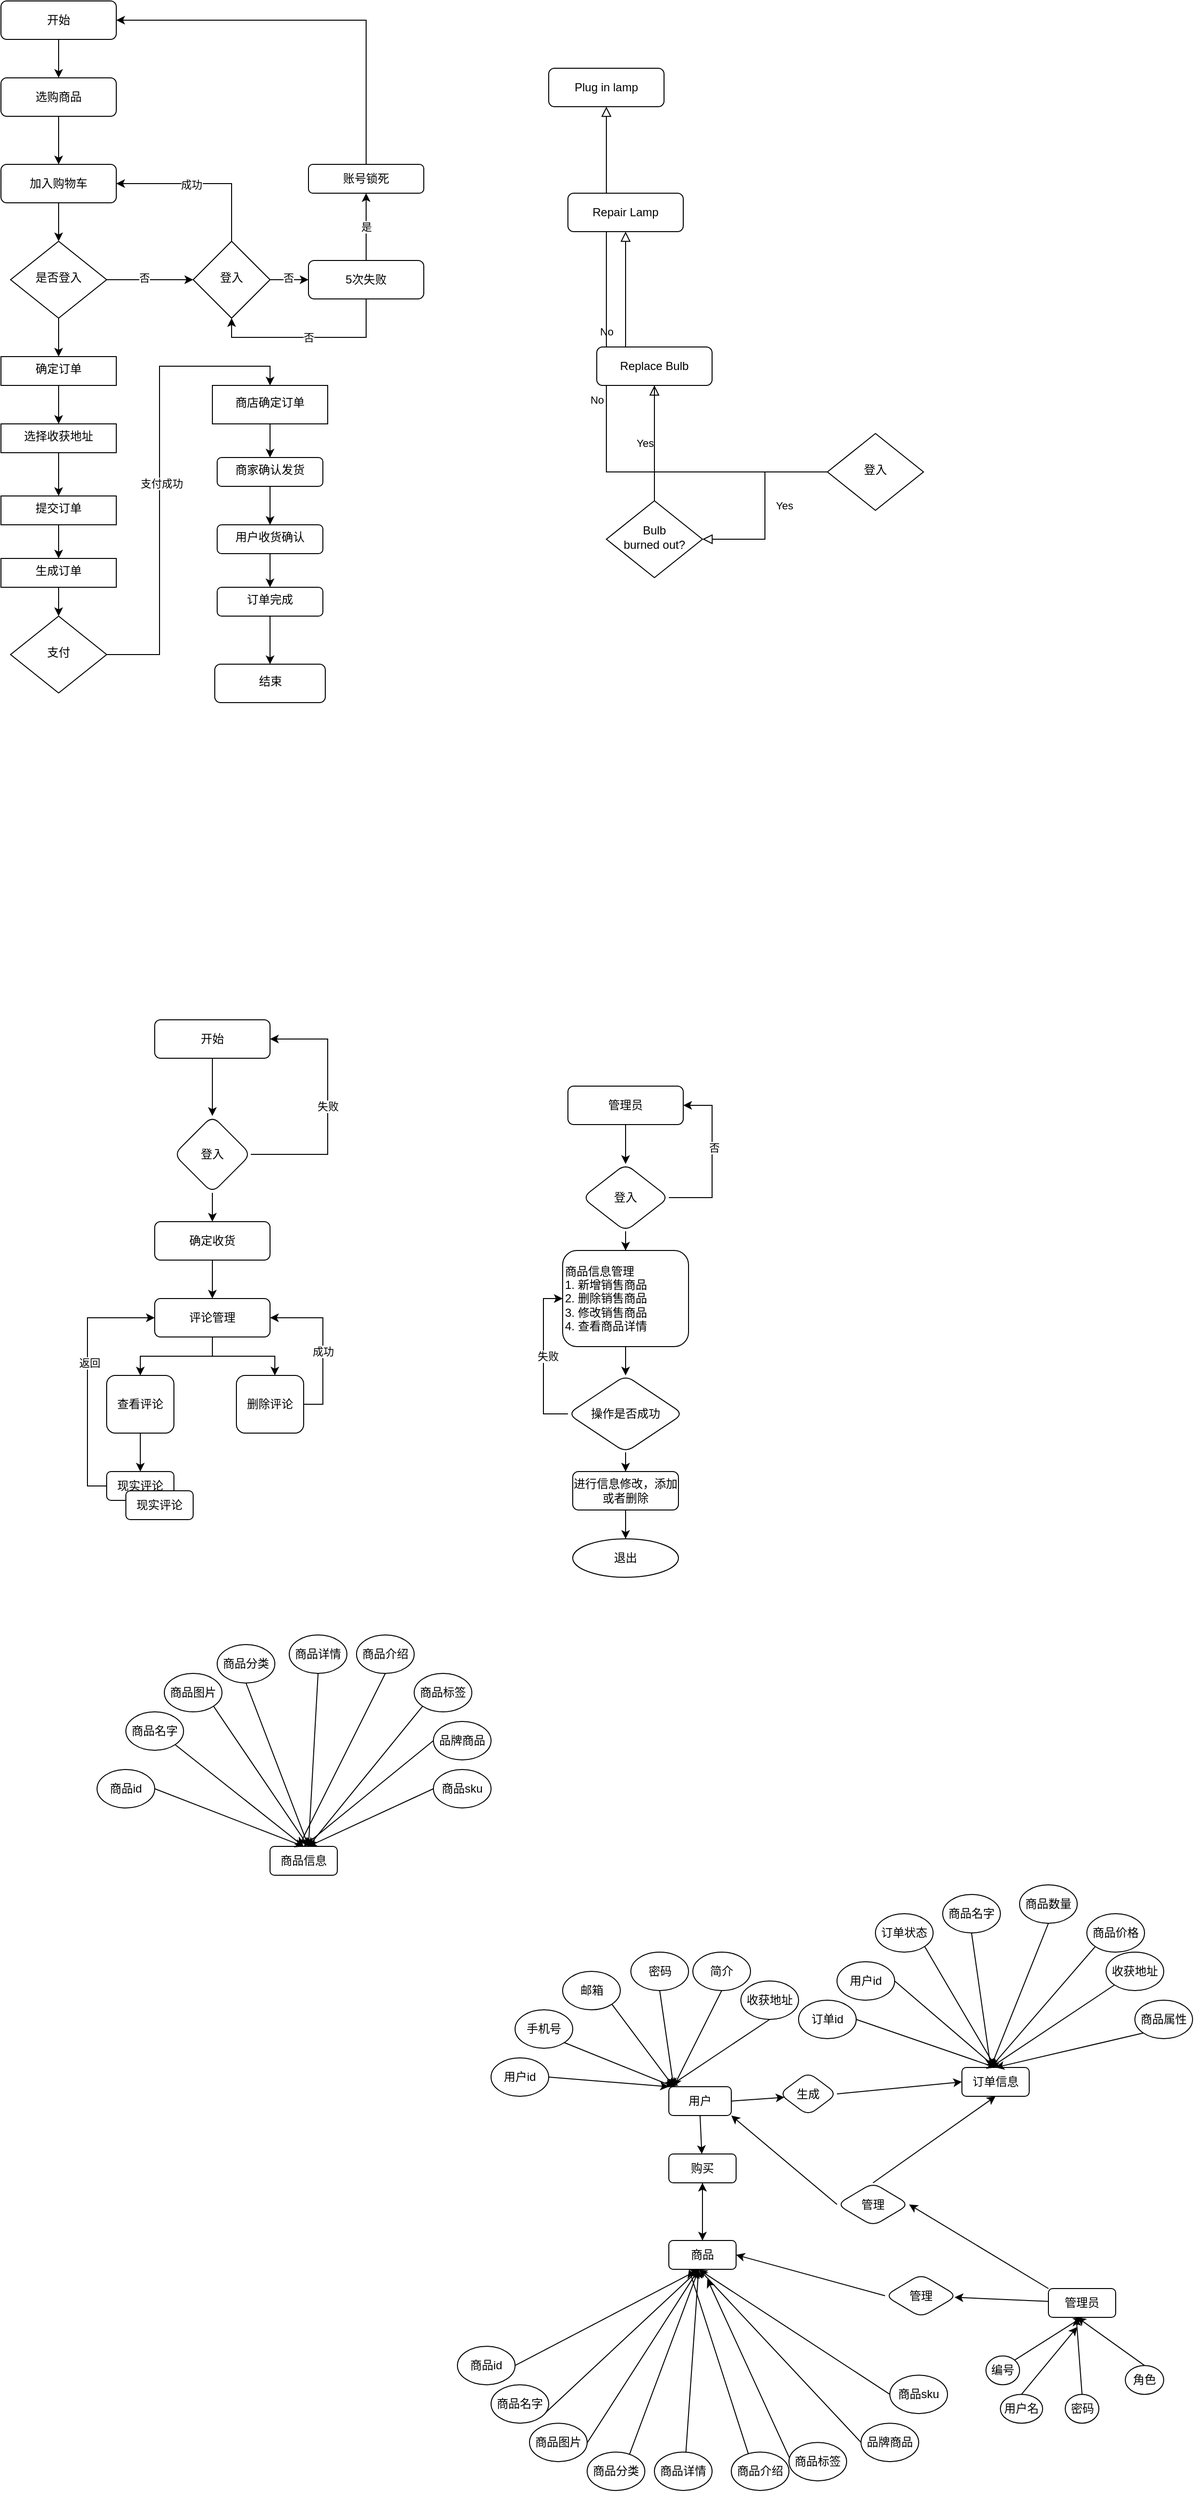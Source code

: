 <mxfile version="16.6.6" type="github">
  <diagram id="C5RBs43oDa-KdzZeNtuy" name="Page-1">
    <mxGraphModel dx="1186" dy="739" grid="1" gridSize="10" guides="1" tooltips="1" connect="1" arrows="1" fold="1" page="1" pageScale="1" pageWidth="827" pageHeight="1169" math="0" shadow="0">
      <root>
        <mxCell id="WIyWlLk6GJQsqaUBKTNV-0" />
        <mxCell id="WIyWlLk6GJQsqaUBKTNV-1" parent="WIyWlLk6GJQsqaUBKTNV-0" />
        <mxCell id="gcg96TqwbtlWgiSGzW3N-11" style="edgeStyle=orthogonalEdgeStyle;rounded=0;orthogonalLoop=1;jettySize=auto;html=1;exitX=0.5;exitY=1;exitDx=0;exitDy=0;entryX=0.5;entryY=0;entryDx=0;entryDy=0;" parent="WIyWlLk6GJQsqaUBKTNV-1" source="WIyWlLk6GJQsqaUBKTNV-3" target="gcg96TqwbtlWgiSGzW3N-0" edge="1">
          <mxGeometry relative="1" as="geometry" />
        </mxCell>
        <mxCell id="WIyWlLk6GJQsqaUBKTNV-3" value="开始" style="rounded=1;whiteSpace=wrap;html=1;fontSize=12;glass=0;strokeWidth=1;shadow=0;" parent="WIyWlLk6GJQsqaUBKTNV-1" vertex="1">
          <mxGeometry x="160" y="40" width="120" height="40" as="geometry" />
        </mxCell>
        <mxCell id="WIyWlLk6GJQsqaUBKTNV-4" value="Yes" style="rounded=0;html=1;jettySize=auto;orthogonalLoop=1;fontSize=11;endArrow=block;endFill=0;endSize=8;strokeWidth=1;shadow=0;labelBackgroundColor=none;edgeStyle=orthogonalEdgeStyle;" parent="WIyWlLk6GJQsqaUBKTNV-1" source="WIyWlLk6GJQsqaUBKTNV-6" target="WIyWlLk6GJQsqaUBKTNV-10" edge="1">
          <mxGeometry y="20" relative="1" as="geometry">
            <mxPoint as="offset" />
          </mxGeometry>
        </mxCell>
        <mxCell id="WIyWlLk6GJQsqaUBKTNV-5" value="No" style="edgeStyle=orthogonalEdgeStyle;rounded=0;html=1;jettySize=auto;orthogonalLoop=1;fontSize=11;endArrow=block;endFill=0;endSize=8;strokeWidth=1;shadow=0;labelBackgroundColor=none;" parent="WIyWlLk6GJQsqaUBKTNV-1" source="WIyWlLk6GJQsqaUBKTNV-6" target="WIyWlLk6GJQsqaUBKTNV-7" edge="1">
          <mxGeometry y="10" relative="1" as="geometry">
            <mxPoint as="offset" />
          </mxGeometry>
        </mxCell>
        <mxCell id="WIyWlLk6GJQsqaUBKTNV-6" value="登入" style="rhombus;whiteSpace=wrap;html=1;shadow=0;fontFamily=Helvetica;fontSize=12;align=center;strokeWidth=1;spacing=6;spacingTop=-4;" parent="WIyWlLk6GJQsqaUBKTNV-1" vertex="1">
          <mxGeometry x="1020" y="490" width="100" height="80" as="geometry" />
        </mxCell>
        <mxCell id="WIyWlLk6GJQsqaUBKTNV-7" value="Plug in lamp" style="rounded=1;whiteSpace=wrap;html=1;fontSize=12;glass=0;strokeWidth=1;shadow=0;" parent="WIyWlLk6GJQsqaUBKTNV-1" vertex="1">
          <mxGeometry x="730" y="110" width="120" height="40" as="geometry" />
        </mxCell>
        <mxCell id="WIyWlLk6GJQsqaUBKTNV-8" value="No" style="rounded=0;html=1;jettySize=auto;orthogonalLoop=1;fontSize=11;endArrow=block;endFill=0;endSize=8;strokeWidth=1;shadow=0;labelBackgroundColor=none;edgeStyle=orthogonalEdgeStyle;" parent="WIyWlLk6GJQsqaUBKTNV-1" source="WIyWlLk6GJQsqaUBKTNV-10" target="WIyWlLk6GJQsqaUBKTNV-11" edge="1">
          <mxGeometry x="0.333" y="20" relative="1" as="geometry">
            <mxPoint as="offset" />
          </mxGeometry>
        </mxCell>
        <mxCell id="WIyWlLk6GJQsqaUBKTNV-9" value="Yes" style="edgeStyle=orthogonalEdgeStyle;rounded=0;html=1;jettySize=auto;orthogonalLoop=1;fontSize=11;endArrow=block;endFill=0;endSize=8;strokeWidth=1;shadow=0;labelBackgroundColor=none;" parent="WIyWlLk6GJQsqaUBKTNV-1" source="WIyWlLk6GJQsqaUBKTNV-10" target="WIyWlLk6GJQsqaUBKTNV-12" edge="1">
          <mxGeometry y="10" relative="1" as="geometry">
            <mxPoint as="offset" />
          </mxGeometry>
        </mxCell>
        <mxCell id="WIyWlLk6GJQsqaUBKTNV-10" value="Bulb&lt;br&gt;burned out?" style="rhombus;whiteSpace=wrap;html=1;shadow=0;fontFamily=Helvetica;fontSize=12;align=center;strokeWidth=1;spacing=6;spacingTop=-4;" parent="WIyWlLk6GJQsqaUBKTNV-1" vertex="1">
          <mxGeometry x="790" y="560" width="100" height="80" as="geometry" />
        </mxCell>
        <mxCell id="WIyWlLk6GJQsqaUBKTNV-11" value="Repair Lamp" style="rounded=1;whiteSpace=wrap;html=1;fontSize=12;glass=0;strokeWidth=1;shadow=0;" parent="WIyWlLk6GJQsqaUBKTNV-1" vertex="1">
          <mxGeometry x="750" y="240" width="120" height="40" as="geometry" />
        </mxCell>
        <mxCell id="WIyWlLk6GJQsqaUBKTNV-12" value="Replace Bulb" style="rounded=1;whiteSpace=wrap;html=1;fontSize=12;glass=0;strokeWidth=1;shadow=0;" parent="WIyWlLk6GJQsqaUBKTNV-1" vertex="1">
          <mxGeometry x="780" y="400" width="120" height="40" as="geometry" />
        </mxCell>
        <mxCell id="gcg96TqwbtlWgiSGzW3N-12" style="edgeStyle=orthogonalEdgeStyle;rounded=0;orthogonalLoop=1;jettySize=auto;html=1;exitX=0.5;exitY=1;exitDx=0;exitDy=0;entryX=0.5;entryY=0;entryDx=0;entryDy=0;" parent="WIyWlLk6GJQsqaUBKTNV-1" source="gcg96TqwbtlWgiSGzW3N-0" target="gcg96TqwbtlWgiSGzW3N-1" edge="1">
          <mxGeometry relative="1" as="geometry" />
        </mxCell>
        <mxCell id="gcg96TqwbtlWgiSGzW3N-0" value="选购商品" style="rounded=1;whiteSpace=wrap;html=1;fontSize=12;glass=0;strokeWidth=1;shadow=0;" parent="WIyWlLk6GJQsqaUBKTNV-1" vertex="1">
          <mxGeometry x="160" y="120" width="120" height="40" as="geometry" />
        </mxCell>
        <mxCell id="gcg96TqwbtlWgiSGzW3N-13" style="edgeStyle=orthogonalEdgeStyle;rounded=0;orthogonalLoop=1;jettySize=auto;html=1;exitX=0.5;exitY=1;exitDx=0;exitDy=0;entryX=0.5;entryY=0;entryDx=0;entryDy=0;" parent="WIyWlLk6GJQsqaUBKTNV-1" source="gcg96TqwbtlWgiSGzW3N-1" target="gcg96TqwbtlWgiSGzW3N-2" edge="1">
          <mxGeometry relative="1" as="geometry" />
        </mxCell>
        <mxCell id="gcg96TqwbtlWgiSGzW3N-1" value="加入购物车" style="rounded=1;whiteSpace=wrap;html=1;fontSize=12;glass=0;strokeWidth=1;shadow=0;" parent="WIyWlLk6GJQsqaUBKTNV-1" vertex="1">
          <mxGeometry x="160" y="210" width="120" height="40" as="geometry" />
        </mxCell>
        <mxCell id="gcg96TqwbtlWgiSGzW3N-4" value="" style="edgeStyle=orthogonalEdgeStyle;rounded=0;orthogonalLoop=1;jettySize=auto;html=1;" parent="WIyWlLk6GJQsqaUBKTNV-1" source="gcg96TqwbtlWgiSGzW3N-2" target="gcg96TqwbtlWgiSGzW3N-3" edge="1">
          <mxGeometry relative="1" as="geometry" />
        </mxCell>
        <mxCell id="gcg96TqwbtlWgiSGzW3N-5" value="否" style="edgeLabel;html=1;align=center;verticalAlign=middle;resizable=0;points=[];" parent="gcg96TqwbtlWgiSGzW3N-4" vertex="1" connectable="0">
          <mxGeometry x="-0.133" y="2" relative="1" as="geometry">
            <mxPoint as="offset" />
          </mxGeometry>
        </mxCell>
        <mxCell id="gcg96TqwbtlWgiSGzW3N-10" value="" style="edgeStyle=orthogonalEdgeStyle;rounded=0;orthogonalLoop=1;jettySize=auto;html=1;" parent="WIyWlLk6GJQsqaUBKTNV-1" source="gcg96TqwbtlWgiSGzW3N-2" target="gcg96TqwbtlWgiSGzW3N-9" edge="1">
          <mxGeometry relative="1" as="geometry" />
        </mxCell>
        <mxCell id="gcg96TqwbtlWgiSGzW3N-2" value="是否登入" style="rhombus;whiteSpace=wrap;html=1;shadow=0;fontFamily=Helvetica;fontSize=12;align=center;strokeWidth=1;spacing=6;spacingTop=-4;" parent="WIyWlLk6GJQsqaUBKTNV-1" vertex="1">
          <mxGeometry x="170" y="290" width="100" height="80" as="geometry" />
        </mxCell>
        <mxCell id="gcg96TqwbtlWgiSGzW3N-7" style="edgeStyle=orthogonalEdgeStyle;rounded=0;orthogonalLoop=1;jettySize=auto;html=1;exitX=0.5;exitY=0;exitDx=0;exitDy=0;entryX=1;entryY=0.5;entryDx=0;entryDy=0;" parent="WIyWlLk6GJQsqaUBKTNV-1" source="gcg96TqwbtlWgiSGzW3N-3" target="gcg96TqwbtlWgiSGzW3N-1" edge="1">
          <mxGeometry relative="1" as="geometry" />
        </mxCell>
        <mxCell id="gcg96TqwbtlWgiSGzW3N-8" value="成功" style="edgeLabel;html=1;align=center;verticalAlign=middle;resizable=0;points=[];" parent="gcg96TqwbtlWgiSGzW3N-7" vertex="1" connectable="0">
          <mxGeometry x="0.133" y="1" relative="1" as="geometry">
            <mxPoint as="offset" />
          </mxGeometry>
        </mxCell>
        <mxCell id="gcg96TqwbtlWgiSGzW3N-16" style="edgeStyle=orthogonalEdgeStyle;rounded=0;orthogonalLoop=1;jettySize=auto;html=1;exitX=1;exitY=0.5;exitDx=0;exitDy=0;entryX=0;entryY=0.5;entryDx=0;entryDy=0;" parent="WIyWlLk6GJQsqaUBKTNV-1" source="gcg96TqwbtlWgiSGzW3N-3" target="gcg96TqwbtlWgiSGzW3N-15" edge="1">
          <mxGeometry relative="1" as="geometry" />
        </mxCell>
        <mxCell id="gcg96TqwbtlWgiSGzW3N-18" value="否" style="edgeLabel;html=1;align=center;verticalAlign=middle;resizable=0;points=[];" parent="gcg96TqwbtlWgiSGzW3N-16" vertex="1" connectable="0">
          <mxGeometry x="-0.05" y="2" relative="1" as="geometry">
            <mxPoint as="offset" />
          </mxGeometry>
        </mxCell>
        <mxCell id="gcg96TqwbtlWgiSGzW3N-3" value="登入" style="rhombus;whiteSpace=wrap;html=1;shadow=0;strokeWidth=1;spacing=6;spacingTop=-4;" parent="WIyWlLk6GJQsqaUBKTNV-1" vertex="1">
          <mxGeometry x="360" y="290" width="80" height="80" as="geometry" />
        </mxCell>
        <mxCell id="gcg96TqwbtlWgiSGzW3N-24" value="" style="edgeStyle=orthogonalEdgeStyle;rounded=0;orthogonalLoop=1;jettySize=auto;html=1;" parent="WIyWlLk6GJQsqaUBKTNV-1" source="gcg96TqwbtlWgiSGzW3N-9" target="gcg96TqwbtlWgiSGzW3N-23" edge="1">
          <mxGeometry relative="1" as="geometry" />
        </mxCell>
        <mxCell id="gcg96TqwbtlWgiSGzW3N-9" value="确定订单" style="whiteSpace=wrap;html=1;shadow=0;strokeWidth=1;spacing=6;spacingTop=-4;" parent="WIyWlLk6GJQsqaUBKTNV-1" vertex="1">
          <mxGeometry x="160" y="410" width="120" height="30" as="geometry" />
        </mxCell>
        <mxCell id="gcg96TqwbtlWgiSGzW3N-20" value="是" style="edgeStyle=orthogonalEdgeStyle;rounded=0;orthogonalLoop=1;jettySize=auto;html=1;" parent="WIyWlLk6GJQsqaUBKTNV-1" source="gcg96TqwbtlWgiSGzW3N-15" target="gcg96TqwbtlWgiSGzW3N-19" edge="1">
          <mxGeometry relative="1" as="geometry" />
        </mxCell>
        <mxCell id="gcg96TqwbtlWgiSGzW3N-22" value="否" style="edgeStyle=orthogonalEdgeStyle;rounded=0;orthogonalLoop=1;jettySize=auto;html=1;exitX=0.5;exitY=1;exitDx=0;exitDy=0;entryX=0.5;entryY=1;entryDx=0;entryDy=0;" parent="WIyWlLk6GJQsqaUBKTNV-1" source="gcg96TqwbtlWgiSGzW3N-15" target="gcg96TqwbtlWgiSGzW3N-3" edge="1">
          <mxGeometry relative="1" as="geometry" />
        </mxCell>
        <mxCell id="gcg96TqwbtlWgiSGzW3N-15" value="5次失败" style="rounded=1;whiteSpace=wrap;html=1;fontSize=12;glass=0;strokeWidth=1;shadow=0;" parent="WIyWlLk6GJQsqaUBKTNV-1" vertex="1">
          <mxGeometry x="480" y="310" width="120" height="40" as="geometry" />
        </mxCell>
        <mxCell id="gcg96TqwbtlWgiSGzW3N-21" style="edgeStyle=orthogonalEdgeStyle;rounded=0;orthogonalLoop=1;jettySize=auto;html=1;exitX=0.5;exitY=0;exitDx=0;exitDy=0;entryX=1;entryY=0.5;entryDx=0;entryDy=0;" parent="WIyWlLk6GJQsqaUBKTNV-1" source="gcg96TqwbtlWgiSGzW3N-19" target="WIyWlLk6GJQsqaUBKTNV-3" edge="1">
          <mxGeometry relative="1" as="geometry" />
        </mxCell>
        <mxCell id="gcg96TqwbtlWgiSGzW3N-19" value="账号锁死" style="whiteSpace=wrap;html=1;rounded=1;glass=0;strokeWidth=1;shadow=0;" parent="WIyWlLk6GJQsqaUBKTNV-1" vertex="1">
          <mxGeometry x="480" y="210" width="120" height="30" as="geometry" />
        </mxCell>
        <mxCell id="gcg96TqwbtlWgiSGzW3N-26" value="" style="edgeStyle=orthogonalEdgeStyle;rounded=0;orthogonalLoop=1;jettySize=auto;html=1;" parent="WIyWlLk6GJQsqaUBKTNV-1" source="gcg96TqwbtlWgiSGzW3N-23" target="gcg96TqwbtlWgiSGzW3N-25" edge="1">
          <mxGeometry relative="1" as="geometry" />
        </mxCell>
        <mxCell id="gcg96TqwbtlWgiSGzW3N-23" value="选择收获地址" style="whiteSpace=wrap;html=1;shadow=0;strokeWidth=1;spacing=6;spacingTop=-4;" parent="WIyWlLk6GJQsqaUBKTNV-1" vertex="1">
          <mxGeometry x="160" y="480" width="120" height="30" as="geometry" />
        </mxCell>
        <mxCell id="gcg96TqwbtlWgiSGzW3N-28" value="" style="edgeStyle=orthogonalEdgeStyle;rounded=0;orthogonalLoop=1;jettySize=auto;html=1;" parent="WIyWlLk6GJQsqaUBKTNV-1" source="gcg96TqwbtlWgiSGzW3N-25" target="gcg96TqwbtlWgiSGzW3N-27" edge="1">
          <mxGeometry relative="1" as="geometry" />
        </mxCell>
        <mxCell id="gcg96TqwbtlWgiSGzW3N-25" value="提交订单" style="whiteSpace=wrap;html=1;shadow=0;strokeWidth=1;spacing=6;spacingTop=-4;" parent="WIyWlLk6GJQsqaUBKTNV-1" vertex="1">
          <mxGeometry x="160" y="555" width="120" height="30" as="geometry" />
        </mxCell>
        <mxCell id="gcg96TqwbtlWgiSGzW3N-30" value="" style="edgeStyle=orthogonalEdgeStyle;rounded=0;orthogonalLoop=1;jettySize=auto;html=1;" parent="WIyWlLk6GJQsqaUBKTNV-1" source="gcg96TqwbtlWgiSGzW3N-27" edge="1">
          <mxGeometry relative="1" as="geometry">
            <mxPoint x="220" y="680" as="targetPoint" />
          </mxGeometry>
        </mxCell>
        <mxCell id="gcg96TqwbtlWgiSGzW3N-27" value="生成订单" style="whiteSpace=wrap;html=1;shadow=0;strokeWidth=1;spacing=6;spacingTop=-4;" parent="WIyWlLk6GJQsqaUBKTNV-1" vertex="1">
          <mxGeometry x="160" y="620" width="120" height="30" as="geometry" />
        </mxCell>
        <mxCell id="gcg96TqwbtlWgiSGzW3N-35" style="edgeStyle=orthogonalEdgeStyle;rounded=0;orthogonalLoop=1;jettySize=auto;html=1;exitX=1;exitY=0.5;exitDx=0;exitDy=0;entryX=0.5;entryY=0;entryDx=0;entryDy=0;" parent="WIyWlLk6GJQsqaUBKTNV-1" source="gcg96TqwbtlWgiSGzW3N-32" target="gcg96TqwbtlWgiSGzW3N-33" edge="1">
          <mxGeometry relative="1" as="geometry" />
        </mxCell>
        <mxCell id="gcg96TqwbtlWgiSGzW3N-44" value="支付成功" style="edgeLabel;html=1;align=center;verticalAlign=middle;resizable=0;points=[];" parent="gcg96TqwbtlWgiSGzW3N-35" vertex="1" connectable="0">
          <mxGeometry x="-0.049" y="-2" relative="1" as="geometry">
            <mxPoint as="offset" />
          </mxGeometry>
        </mxCell>
        <mxCell id="gcg96TqwbtlWgiSGzW3N-32" value="支付" style="rhombus;whiteSpace=wrap;html=1;shadow=0;fontFamily=Helvetica;fontSize=12;align=center;strokeWidth=1;spacing=6;spacingTop=-4;" parent="WIyWlLk6GJQsqaUBKTNV-1" vertex="1">
          <mxGeometry x="170" y="680" width="100" height="80" as="geometry" />
        </mxCell>
        <mxCell id="gcg96TqwbtlWgiSGzW3N-37" value="" style="edgeStyle=orthogonalEdgeStyle;rounded=0;orthogonalLoop=1;jettySize=auto;html=1;" parent="WIyWlLk6GJQsqaUBKTNV-1" source="gcg96TqwbtlWgiSGzW3N-33" target="gcg96TqwbtlWgiSGzW3N-36" edge="1">
          <mxGeometry relative="1" as="geometry" />
        </mxCell>
        <mxCell id="gcg96TqwbtlWgiSGzW3N-33" value="商店确定订单" style="whiteSpace=wrap;html=1;shadow=0;strokeWidth=1;spacing=6;spacingTop=-4;" parent="WIyWlLk6GJQsqaUBKTNV-1" vertex="1">
          <mxGeometry x="380" y="440" width="120" height="40" as="geometry" />
        </mxCell>
        <mxCell id="gcg96TqwbtlWgiSGzW3N-39" value="" style="edgeStyle=orthogonalEdgeStyle;rounded=0;orthogonalLoop=1;jettySize=auto;html=1;" parent="WIyWlLk6GJQsqaUBKTNV-1" source="gcg96TqwbtlWgiSGzW3N-36" target="gcg96TqwbtlWgiSGzW3N-38" edge="1">
          <mxGeometry relative="1" as="geometry" />
        </mxCell>
        <mxCell id="gcg96TqwbtlWgiSGzW3N-36" value="商家确认发货" style="rounded=1;whiteSpace=wrap;html=1;shadow=0;strokeWidth=1;spacing=6;spacingTop=-4;" parent="WIyWlLk6GJQsqaUBKTNV-1" vertex="1">
          <mxGeometry x="385" y="515" width="110" height="30" as="geometry" />
        </mxCell>
        <mxCell id="gcg96TqwbtlWgiSGzW3N-41" value="" style="edgeStyle=orthogonalEdgeStyle;rounded=0;orthogonalLoop=1;jettySize=auto;html=1;" parent="WIyWlLk6GJQsqaUBKTNV-1" source="gcg96TqwbtlWgiSGzW3N-38" target="gcg96TqwbtlWgiSGzW3N-40" edge="1">
          <mxGeometry relative="1" as="geometry" />
        </mxCell>
        <mxCell id="gcg96TqwbtlWgiSGzW3N-38" value="用户收货确认" style="whiteSpace=wrap;html=1;rounded=1;shadow=0;strokeWidth=1;spacing=6;spacingTop=-4;" parent="WIyWlLk6GJQsqaUBKTNV-1" vertex="1">
          <mxGeometry x="385" y="585" width="110" height="30" as="geometry" />
        </mxCell>
        <mxCell id="gcg96TqwbtlWgiSGzW3N-43" value="" style="edgeStyle=orthogonalEdgeStyle;rounded=0;orthogonalLoop=1;jettySize=auto;html=1;" parent="WIyWlLk6GJQsqaUBKTNV-1" source="gcg96TqwbtlWgiSGzW3N-40" target="gcg96TqwbtlWgiSGzW3N-42" edge="1">
          <mxGeometry relative="1" as="geometry" />
        </mxCell>
        <mxCell id="gcg96TqwbtlWgiSGzW3N-40" value="订单完成" style="rounded=1;whiteSpace=wrap;html=1;shadow=0;strokeWidth=1;spacing=6;spacingTop=-4;" parent="WIyWlLk6GJQsqaUBKTNV-1" vertex="1">
          <mxGeometry x="385" y="650" width="110" height="30" as="geometry" />
        </mxCell>
        <mxCell id="gcg96TqwbtlWgiSGzW3N-42" value="结束" style="rounded=1;whiteSpace=wrap;html=1;shadow=0;strokeWidth=1;spacing=6;spacingTop=-4;" parent="WIyWlLk6GJQsqaUBKTNV-1" vertex="1">
          <mxGeometry x="382.5" y="730" width="115" height="40" as="geometry" />
        </mxCell>
        <mxCell id="gcg96TqwbtlWgiSGzW3N-47" value="" style="edgeStyle=orthogonalEdgeStyle;rounded=0;orthogonalLoop=1;jettySize=auto;html=1;" parent="WIyWlLk6GJQsqaUBKTNV-1" source="gcg96TqwbtlWgiSGzW3N-45" target="gcg96TqwbtlWgiSGzW3N-46" edge="1">
          <mxGeometry relative="1" as="geometry" />
        </mxCell>
        <mxCell id="gcg96TqwbtlWgiSGzW3N-45" value="开始" style="rounded=1;whiteSpace=wrap;html=1;fontSize=12;glass=0;strokeWidth=1;shadow=0;" parent="WIyWlLk6GJQsqaUBKTNV-1" vertex="1">
          <mxGeometry x="320" y="1100" width="120" height="40" as="geometry" />
        </mxCell>
        <mxCell id="gcg96TqwbtlWgiSGzW3N-48" value="失败" style="edgeStyle=orthogonalEdgeStyle;rounded=0;orthogonalLoop=1;jettySize=auto;html=1;exitX=1;exitY=0.5;exitDx=0;exitDy=0;entryX=1;entryY=0.5;entryDx=0;entryDy=0;" parent="WIyWlLk6GJQsqaUBKTNV-1" source="gcg96TqwbtlWgiSGzW3N-46" target="gcg96TqwbtlWgiSGzW3N-45" edge="1">
          <mxGeometry relative="1" as="geometry">
            <mxPoint x="450" y="1120" as="targetPoint" />
            <Array as="points">
              <mxPoint x="500" y="1240" />
              <mxPoint x="500" y="1120" />
            </Array>
          </mxGeometry>
        </mxCell>
        <mxCell id="gcg96TqwbtlWgiSGzW3N-53" style="edgeStyle=orthogonalEdgeStyle;rounded=0;orthogonalLoop=1;jettySize=auto;html=1;exitX=0.5;exitY=1;exitDx=0;exitDy=0;entryX=0.5;entryY=0;entryDx=0;entryDy=0;" parent="WIyWlLk6GJQsqaUBKTNV-1" source="gcg96TqwbtlWgiSGzW3N-46" target="gcg96TqwbtlWgiSGzW3N-51" edge="1">
          <mxGeometry relative="1" as="geometry" />
        </mxCell>
        <mxCell id="gcg96TqwbtlWgiSGzW3N-46" value="登入" style="rhombus;whiteSpace=wrap;html=1;rounded=1;glass=0;strokeWidth=1;shadow=0;" parent="WIyWlLk6GJQsqaUBKTNV-1" vertex="1">
          <mxGeometry x="340" y="1200" width="80" height="80" as="geometry" />
        </mxCell>
        <mxCell id="gcg96TqwbtlWgiSGzW3N-65" value="" style="edgeStyle=orthogonalEdgeStyle;rounded=0;orthogonalLoop=1;jettySize=auto;html=1;" parent="WIyWlLk6GJQsqaUBKTNV-1" source="gcg96TqwbtlWgiSGzW3N-51" target="gcg96TqwbtlWgiSGzW3N-54" edge="1">
          <mxGeometry relative="1" as="geometry" />
        </mxCell>
        <mxCell id="gcg96TqwbtlWgiSGzW3N-51" value="确定收货" style="rounded=1;whiteSpace=wrap;html=1;fontSize=12;glass=0;strokeWidth=1;shadow=0;" parent="WIyWlLk6GJQsqaUBKTNV-1" vertex="1">
          <mxGeometry x="320" y="1310" width="120" height="40" as="geometry" />
        </mxCell>
        <mxCell id="gcg96TqwbtlWgiSGzW3N-56" value="" style="edgeStyle=orthogonalEdgeStyle;rounded=0;orthogonalLoop=1;jettySize=auto;html=1;" parent="WIyWlLk6GJQsqaUBKTNV-1" source="gcg96TqwbtlWgiSGzW3N-54" target="gcg96TqwbtlWgiSGzW3N-55" edge="1">
          <mxGeometry relative="1" as="geometry" />
        </mxCell>
        <mxCell id="gcg96TqwbtlWgiSGzW3N-58" value="" style="edgeStyle=orthogonalEdgeStyle;rounded=0;orthogonalLoop=1;jettySize=auto;html=1;" parent="WIyWlLk6GJQsqaUBKTNV-1" source="gcg96TqwbtlWgiSGzW3N-54" edge="1">
          <mxGeometry relative="1" as="geometry">
            <mxPoint x="445" y="1470" as="targetPoint" />
            <Array as="points">
              <mxPoint x="380" y="1450" />
              <mxPoint x="445" y="1450" />
            </Array>
          </mxGeometry>
        </mxCell>
        <mxCell id="gcg96TqwbtlWgiSGzW3N-54" value="评论管理" style="rounded=1;whiteSpace=wrap;html=1;fontSize=12;glass=0;strokeWidth=1;shadow=0;" parent="WIyWlLk6GJQsqaUBKTNV-1" vertex="1">
          <mxGeometry x="320" y="1390" width="120" height="40" as="geometry" />
        </mxCell>
        <mxCell id="gcg96TqwbtlWgiSGzW3N-62" value="" style="edgeStyle=orthogonalEdgeStyle;rounded=0;orthogonalLoop=1;jettySize=auto;html=1;" parent="WIyWlLk6GJQsqaUBKTNV-1" source="gcg96TqwbtlWgiSGzW3N-55" target="gcg96TqwbtlWgiSGzW3N-61" edge="1">
          <mxGeometry relative="1" as="geometry" />
        </mxCell>
        <mxCell id="gcg96TqwbtlWgiSGzW3N-55" value="查看评论" style="rounded=1;whiteSpace=wrap;html=1;glass=0;strokeWidth=1;shadow=0;" parent="WIyWlLk6GJQsqaUBKTNV-1" vertex="1">
          <mxGeometry x="270" y="1470" width="70" height="60" as="geometry" />
        </mxCell>
        <mxCell id="gcg96TqwbtlWgiSGzW3N-60" style="edgeStyle=orthogonalEdgeStyle;rounded=0;orthogonalLoop=1;jettySize=auto;html=1;exitX=1;exitY=0.5;exitDx=0;exitDy=0;entryX=1;entryY=0.5;entryDx=0;entryDy=0;" parent="WIyWlLk6GJQsqaUBKTNV-1" source="gcg96TqwbtlWgiSGzW3N-59" target="gcg96TqwbtlWgiSGzW3N-54" edge="1">
          <mxGeometry relative="1" as="geometry" />
        </mxCell>
        <mxCell id="gcg96TqwbtlWgiSGzW3N-66" value="成功" style="edgeLabel;html=1;align=center;verticalAlign=middle;resizable=0;points=[];" parent="gcg96TqwbtlWgiSGzW3N-60" vertex="1" connectable="0">
          <mxGeometry x="-0.091" relative="1" as="geometry">
            <mxPoint as="offset" />
          </mxGeometry>
        </mxCell>
        <mxCell id="gcg96TqwbtlWgiSGzW3N-59" value="删除评论" style="rounded=1;whiteSpace=wrap;html=1;glass=0;strokeWidth=1;shadow=0;" parent="WIyWlLk6GJQsqaUBKTNV-1" vertex="1">
          <mxGeometry x="405" y="1470" width="70" height="60" as="geometry" />
        </mxCell>
        <mxCell id="gcg96TqwbtlWgiSGzW3N-63" style="edgeStyle=orthogonalEdgeStyle;rounded=0;orthogonalLoop=1;jettySize=auto;html=1;exitX=0;exitY=0.5;exitDx=0;exitDy=0;entryX=0;entryY=0.5;entryDx=0;entryDy=0;" parent="WIyWlLk6GJQsqaUBKTNV-1" source="gcg96TqwbtlWgiSGzW3N-61" target="gcg96TqwbtlWgiSGzW3N-54" edge="1">
          <mxGeometry relative="1" as="geometry" />
        </mxCell>
        <mxCell id="gcg96TqwbtlWgiSGzW3N-64" value="返回" style="edgeLabel;html=1;align=center;verticalAlign=middle;resizable=0;points=[];" parent="gcg96TqwbtlWgiSGzW3N-63" vertex="1" connectable="0">
          <mxGeometry x="0.117" y="-2" relative="1" as="geometry">
            <mxPoint as="offset" />
          </mxGeometry>
        </mxCell>
        <mxCell id="gcg96TqwbtlWgiSGzW3N-61" value="现实评论" style="rounded=1;whiteSpace=wrap;html=1;glass=0;strokeWidth=1;shadow=0;" parent="WIyWlLk6GJQsqaUBKTNV-1" vertex="1">
          <mxGeometry x="270" y="1570" width="70" height="30" as="geometry" />
        </mxCell>
        <mxCell id="gcg96TqwbtlWgiSGzW3N-69" style="edgeStyle=orthogonalEdgeStyle;rounded=0;orthogonalLoop=1;jettySize=auto;html=1;exitX=0.5;exitY=1;exitDx=0;exitDy=0;" parent="WIyWlLk6GJQsqaUBKTNV-1" source="gcg96TqwbtlWgiSGzW3N-67" target="gcg96TqwbtlWgiSGzW3N-68" edge="1">
          <mxGeometry relative="1" as="geometry" />
        </mxCell>
        <mxCell id="gcg96TqwbtlWgiSGzW3N-67" value="管理员" style="rounded=1;whiteSpace=wrap;html=1;fontSize=12;glass=0;strokeWidth=1;shadow=0;" parent="WIyWlLk6GJQsqaUBKTNV-1" vertex="1">
          <mxGeometry x="750" y="1169" width="120" height="40" as="geometry" />
        </mxCell>
        <mxCell id="gcg96TqwbtlWgiSGzW3N-70" style="edgeStyle=orthogonalEdgeStyle;rounded=0;orthogonalLoop=1;jettySize=auto;html=1;exitX=1;exitY=0.5;exitDx=0;exitDy=0;entryX=1;entryY=0.5;entryDx=0;entryDy=0;" parent="WIyWlLk6GJQsqaUBKTNV-1" source="gcg96TqwbtlWgiSGzW3N-68" target="gcg96TqwbtlWgiSGzW3N-67" edge="1">
          <mxGeometry relative="1" as="geometry">
            <Array as="points">
              <mxPoint x="900" y="1285" />
              <mxPoint x="900" y="1189" />
            </Array>
          </mxGeometry>
        </mxCell>
        <mxCell id="gcg96TqwbtlWgiSGzW3N-71" value="否" style="edgeLabel;html=1;align=center;verticalAlign=middle;resizable=0;points=[];" parent="gcg96TqwbtlWgiSGzW3N-70" vertex="1" connectable="0">
          <mxGeometry x="0.138" y="-2" relative="1" as="geometry">
            <mxPoint as="offset" />
          </mxGeometry>
        </mxCell>
        <mxCell id="gcg96TqwbtlWgiSGzW3N-73" value="" style="edgeStyle=orthogonalEdgeStyle;rounded=0;orthogonalLoop=1;jettySize=auto;html=1;" parent="WIyWlLk6GJQsqaUBKTNV-1" source="gcg96TqwbtlWgiSGzW3N-68" target="gcg96TqwbtlWgiSGzW3N-72" edge="1">
          <mxGeometry relative="1" as="geometry" />
        </mxCell>
        <mxCell id="gcg96TqwbtlWgiSGzW3N-68" value="登入" style="rhombus;whiteSpace=wrap;html=1;rounded=1;glass=0;strokeWidth=1;shadow=0;" parent="WIyWlLk6GJQsqaUBKTNV-1" vertex="1">
          <mxGeometry x="765" y="1250" width="90" height="70" as="geometry" />
        </mxCell>
        <mxCell id="gcg96TqwbtlWgiSGzW3N-75" value="" style="edgeStyle=orthogonalEdgeStyle;rounded=0;orthogonalLoop=1;jettySize=auto;html=1;" parent="WIyWlLk6GJQsqaUBKTNV-1" source="gcg96TqwbtlWgiSGzW3N-72" target="gcg96TqwbtlWgiSGzW3N-74" edge="1">
          <mxGeometry relative="1" as="geometry" />
        </mxCell>
        <mxCell id="gcg96TqwbtlWgiSGzW3N-72" value="&lt;div style=&quot;text-align: justify&quot;&gt;&lt;span&gt;商品信息管理&lt;/span&gt;&lt;/div&gt;&lt;div style=&quot;text-align: justify&quot;&gt;&lt;span&gt;1. 新增销售商品&lt;/span&gt;&lt;/div&gt;&lt;div style=&quot;text-align: justify&quot;&gt;&lt;span&gt;2. 删除销售商品&lt;/span&gt;&lt;/div&gt;&lt;div style=&quot;text-align: justify&quot;&gt;&lt;span&gt;3. 修改销售商品&lt;/span&gt;&lt;/div&gt;&lt;div style=&quot;text-align: justify&quot;&gt;&lt;span&gt;4. 查看商品详情&lt;/span&gt;&lt;/div&gt;" style="rounded=1;whiteSpace=wrap;html=1;glass=0;strokeWidth=1;shadow=0;align=left;" parent="WIyWlLk6GJQsqaUBKTNV-1" vertex="1">
          <mxGeometry x="744.5" y="1340" width="131" height="100" as="geometry" />
        </mxCell>
        <mxCell id="gcg96TqwbtlWgiSGzW3N-76" style="edgeStyle=orthogonalEdgeStyle;rounded=0;orthogonalLoop=1;jettySize=auto;html=1;exitX=0;exitY=0.5;exitDx=0;exitDy=0;entryX=0;entryY=0.5;entryDx=0;entryDy=0;" parent="WIyWlLk6GJQsqaUBKTNV-1" source="gcg96TqwbtlWgiSGzW3N-74" target="gcg96TqwbtlWgiSGzW3N-72" edge="1">
          <mxGeometry relative="1" as="geometry" />
        </mxCell>
        <mxCell id="gcg96TqwbtlWgiSGzW3N-81" value="失败" style="edgeLabel;html=1;align=center;verticalAlign=middle;resizable=0;points=[];" parent="gcg96TqwbtlWgiSGzW3N-76" vertex="1" connectable="0">
          <mxGeometry x="0.033" y="-3" relative="1" as="geometry">
            <mxPoint x="1" as="offset" />
          </mxGeometry>
        </mxCell>
        <mxCell id="gcg96TqwbtlWgiSGzW3N-78" value="" style="edgeStyle=orthogonalEdgeStyle;rounded=0;orthogonalLoop=1;jettySize=auto;html=1;" parent="WIyWlLk6GJQsqaUBKTNV-1" source="gcg96TqwbtlWgiSGzW3N-74" target="gcg96TqwbtlWgiSGzW3N-77" edge="1">
          <mxGeometry relative="1" as="geometry" />
        </mxCell>
        <mxCell id="gcg96TqwbtlWgiSGzW3N-74" value="操作是否成功" style="rhombus;whiteSpace=wrap;html=1;align=center;rounded=1;glass=0;strokeWidth=1;shadow=0;" parent="WIyWlLk6GJQsqaUBKTNV-1" vertex="1">
          <mxGeometry x="750" y="1470" width="120" height="80" as="geometry" />
        </mxCell>
        <mxCell id="gcg96TqwbtlWgiSGzW3N-80" value="" style="edgeStyle=orthogonalEdgeStyle;rounded=0;orthogonalLoop=1;jettySize=auto;html=1;" parent="WIyWlLk6GJQsqaUBKTNV-1" source="gcg96TqwbtlWgiSGzW3N-77" target="gcg96TqwbtlWgiSGzW3N-79" edge="1">
          <mxGeometry relative="1" as="geometry" />
        </mxCell>
        <mxCell id="gcg96TqwbtlWgiSGzW3N-77" value="进行信息修改，添加或者删除" style="whiteSpace=wrap;html=1;rounded=1;glass=0;strokeWidth=1;shadow=0;" parent="WIyWlLk6GJQsqaUBKTNV-1" vertex="1">
          <mxGeometry x="755" y="1570" width="110" height="40" as="geometry" />
        </mxCell>
        <mxCell id="gcg96TqwbtlWgiSGzW3N-79" value="退出" style="ellipse;whiteSpace=wrap;html=1;rounded=1;glass=0;strokeWidth=1;shadow=0;" parent="WIyWlLk6GJQsqaUBKTNV-1" vertex="1">
          <mxGeometry x="755" y="1640" width="110" height="40" as="geometry" />
        </mxCell>
        <mxCell id="7PgOXvjgWC53uZLiy5cf-0" value="商品信息" style="rounded=1;whiteSpace=wrap;html=1;glass=0;strokeWidth=1;shadow=0;" vertex="1" parent="WIyWlLk6GJQsqaUBKTNV-1">
          <mxGeometry x="440" y="1960" width="70" height="30" as="geometry" />
        </mxCell>
        <mxCell id="7PgOXvjgWC53uZLiy5cf-14" style="edgeStyle=none;rounded=0;orthogonalLoop=1;jettySize=auto;html=1;exitX=1;exitY=0.5;exitDx=0;exitDy=0;entryX=0.5;entryY=0;entryDx=0;entryDy=0;" edge="1" parent="WIyWlLk6GJQsqaUBKTNV-1" source="7PgOXvjgWC53uZLiy5cf-1" target="7PgOXvjgWC53uZLiy5cf-0">
          <mxGeometry relative="1" as="geometry" />
        </mxCell>
        <mxCell id="7PgOXvjgWC53uZLiy5cf-1" value="商品id" style="ellipse;whiteSpace=wrap;html=1;" vertex="1" parent="WIyWlLk6GJQsqaUBKTNV-1">
          <mxGeometry x="260" y="1880" width="60" height="40" as="geometry" />
        </mxCell>
        <mxCell id="7PgOXvjgWC53uZLiy5cf-2" value="现实评论" style="rounded=1;whiteSpace=wrap;html=1;glass=0;strokeWidth=1;shadow=0;" vertex="1" parent="WIyWlLk6GJQsqaUBKTNV-1">
          <mxGeometry x="290" y="1590" width="70" height="30" as="geometry" />
        </mxCell>
        <mxCell id="7PgOXvjgWC53uZLiy5cf-15" style="edgeStyle=none;rounded=0;orthogonalLoop=1;jettySize=auto;html=1;exitX=1;exitY=1;exitDx=0;exitDy=0;entryX=0.5;entryY=0;entryDx=0;entryDy=0;" edge="1" parent="WIyWlLk6GJQsqaUBKTNV-1" source="7PgOXvjgWC53uZLiy5cf-3" target="7PgOXvjgWC53uZLiy5cf-0">
          <mxGeometry relative="1" as="geometry" />
        </mxCell>
        <mxCell id="7PgOXvjgWC53uZLiy5cf-3" value="商品名字" style="ellipse;whiteSpace=wrap;html=1;" vertex="1" parent="WIyWlLk6GJQsqaUBKTNV-1">
          <mxGeometry x="290" y="1820" width="60" height="40" as="geometry" />
        </mxCell>
        <mxCell id="7PgOXvjgWC53uZLiy5cf-16" style="edgeStyle=none;rounded=0;orthogonalLoop=1;jettySize=auto;html=1;exitX=1;exitY=1;exitDx=0;exitDy=0;" edge="1" parent="WIyWlLk6GJQsqaUBKTNV-1" source="7PgOXvjgWC53uZLiy5cf-5">
          <mxGeometry relative="1" as="geometry">
            <mxPoint x="480" y="1960" as="targetPoint" />
          </mxGeometry>
        </mxCell>
        <mxCell id="7PgOXvjgWC53uZLiy5cf-5" value="商品图片" style="ellipse;whiteSpace=wrap;html=1;" vertex="1" parent="WIyWlLk6GJQsqaUBKTNV-1">
          <mxGeometry x="330" y="1780" width="60" height="40" as="geometry" />
        </mxCell>
        <mxCell id="7PgOXvjgWC53uZLiy5cf-19" style="edgeStyle=none;rounded=0;orthogonalLoop=1;jettySize=auto;html=1;exitX=0.5;exitY=1;exitDx=0;exitDy=0;" edge="1" parent="WIyWlLk6GJQsqaUBKTNV-1" source="7PgOXvjgWC53uZLiy5cf-6">
          <mxGeometry relative="1" as="geometry">
            <mxPoint x="470" y="1960" as="targetPoint" />
          </mxGeometry>
        </mxCell>
        <mxCell id="7PgOXvjgWC53uZLiy5cf-6" value="商品介绍" style="ellipse;whiteSpace=wrap;html=1;" vertex="1" parent="WIyWlLk6GJQsqaUBKTNV-1">
          <mxGeometry x="530" y="1740" width="60" height="40" as="geometry" />
        </mxCell>
        <mxCell id="7PgOXvjgWC53uZLiy5cf-18" style="edgeStyle=none;rounded=0;orthogonalLoop=1;jettySize=auto;html=1;exitX=0.5;exitY=1;exitDx=0;exitDy=0;" edge="1" parent="WIyWlLk6GJQsqaUBKTNV-1" source="7PgOXvjgWC53uZLiy5cf-7">
          <mxGeometry relative="1" as="geometry">
            <mxPoint x="480" y="1960" as="targetPoint" />
          </mxGeometry>
        </mxCell>
        <mxCell id="7PgOXvjgWC53uZLiy5cf-7" value="商品详情" style="ellipse;whiteSpace=wrap;html=1;" vertex="1" parent="WIyWlLk6GJQsqaUBKTNV-1">
          <mxGeometry x="460" y="1740" width="60" height="40" as="geometry" />
        </mxCell>
        <mxCell id="7PgOXvjgWC53uZLiy5cf-17" style="edgeStyle=none;rounded=0;orthogonalLoop=1;jettySize=auto;html=1;exitX=0.5;exitY=1;exitDx=0;exitDy=0;" edge="1" parent="WIyWlLk6GJQsqaUBKTNV-1" source="7PgOXvjgWC53uZLiy5cf-8">
          <mxGeometry relative="1" as="geometry">
            <mxPoint x="480" y="1960" as="targetPoint" />
          </mxGeometry>
        </mxCell>
        <mxCell id="7PgOXvjgWC53uZLiy5cf-8" value="商品分类" style="ellipse;whiteSpace=wrap;html=1;" vertex="1" parent="WIyWlLk6GJQsqaUBKTNV-1">
          <mxGeometry x="385" y="1750" width="60" height="40" as="geometry" />
        </mxCell>
        <mxCell id="7PgOXvjgWC53uZLiy5cf-21" style="edgeStyle=none;rounded=0;orthogonalLoop=1;jettySize=auto;html=1;exitX=0;exitY=0.5;exitDx=0;exitDy=0;entryX=0.5;entryY=0;entryDx=0;entryDy=0;" edge="1" parent="WIyWlLk6GJQsqaUBKTNV-1" source="7PgOXvjgWC53uZLiy5cf-9" target="7PgOXvjgWC53uZLiy5cf-0">
          <mxGeometry relative="1" as="geometry" />
        </mxCell>
        <mxCell id="7PgOXvjgWC53uZLiy5cf-9" value="品牌商品" style="ellipse;whiteSpace=wrap;html=1;" vertex="1" parent="WIyWlLk6GJQsqaUBKTNV-1">
          <mxGeometry x="610" y="1830" width="60" height="40" as="geometry" />
        </mxCell>
        <mxCell id="7PgOXvjgWC53uZLiy5cf-20" style="edgeStyle=none;rounded=0;orthogonalLoop=1;jettySize=auto;html=1;exitX=0;exitY=1;exitDx=0;exitDy=0;" edge="1" parent="WIyWlLk6GJQsqaUBKTNV-1" source="7PgOXvjgWC53uZLiy5cf-10">
          <mxGeometry relative="1" as="geometry">
            <mxPoint x="480" y="1960" as="targetPoint" />
          </mxGeometry>
        </mxCell>
        <mxCell id="7PgOXvjgWC53uZLiy5cf-10" value="商品标签" style="ellipse;whiteSpace=wrap;html=1;" vertex="1" parent="WIyWlLk6GJQsqaUBKTNV-1">
          <mxGeometry x="590" y="1780" width="60" height="40" as="geometry" />
        </mxCell>
        <mxCell id="7PgOXvjgWC53uZLiy5cf-22" style="edgeStyle=none;rounded=0;orthogonalLoop=1;jettySize=auto;html=1;exitX=0;exitY=0.5;exitDx=0;exitDy=0;" edge="1" parent="WIyWlLk6GJQsqaUBKTNV-1" source="7PgOXvjgWC53uZLiy5cf-12">
          <mxGeometry relative="1" as="geometry">
            <mxPoint x="480" y="1960" as="targetPoint" />
          </mxGeometry>
        </mxCell>
        <mxCell id="7PgOXvjgWC53uZLiy5cf-12" value="商品sku" style="ellipse;whiteSpace=wrap;html=1;" vertex="1" parent="WIyWlLk6GJQsqaUBKTNV-1">
          <mxGeometry x="610" y="1880" width="60" height="40" as="geometry" />
        </mxCell>
        <mxCell id="7PgOXvjgWC53uZLiy5cf-23" value="订单信息" style="rounded=1;whiteSpace=wrap;html=1;glass=0;strokeWidth=1;shadow=0;" vertex="1" parent="WIyWlLk6GJQsqaUBKTNV-1">
          <mxGeometry x="1160" y="2190" width="70" height="30" as="geometry" />
        </mxCell>
        <mxCell id="7PgOXvjgWC53uZLiy5cf-33" style="edgeStyle=none;rounded=0;orthogonalLoop=1;jettySize=auto;html=1;exitX=1;exitY=0.5;exitDx=0;exitDy=0;entryX=0.5;entryY=0;entryDx=0;entryDy=0;" edge="1" parent="WIyWlLk6GJQsqaUBKTNV-1" source="7PgOXvjgWC53uZLiy5cf-25" target="7PgOXvjgWC53uZLiy5cf-23">
          <mxGeometry relative="1" as="geometry" />
        </mxCell>
        <mxCell id="7PgOXvjgWC53uZLiy5cf-25" value="订单id" style="ellipse;whiteSpace=wrap;html=1;" vertex="1" parent="WIyWlLk6GJQsqaUBKTNV-1">
          <mxGeometry x="990" y="2120" width="60" height="40" as="geometry" />
        </mxCell>
        <mxCell id="7PgOXvjgWC53uZLiy5cf-34" style="edgeStyle=none;rounded=0;orthogonalLoop=1;jettySize=auto;html=1;exitX=1;exitY=0.5;exitDx=0;exitDy=0;entryX=0.5;entryY=0;entryDx=0;entryDy=0;" edge="1" parent="WIyWlLk6GJQsqaUBKTNV-1" source="7PgOXvjgWC53uZLiy5cf-26" target="7PgOXvjgWC53uZLiy5cf-23">
          <mxGeometry relative="1" as="geometry" />
        </mxCell>
        <mxCell id="7PgOXvjgWC53uZLiy5cf-26" value="用户id" style="ellipse;whiteSpace=wrap;html=1;" vertex="1" parent="WIyWlLk6GJQsqaUBKTNV-1">
          <mxGeometry x="1030" y="2080" width="60" height="40" as="geometry" />
        </mxCell>
        <mxCell id="7PgOXvjgWC53uZLiy5cf-36" style="edgeStyle=none;rounded=0;orthogonalLoop=1;jettySize=auto;html=1;exitX=1;exitY=1;exitDx=0;exitDy=0;entryX=0.5;entryY=0;entryDx=0;entryDy=0;" edge="1" parent="WIyWlLk6GJQsqaUBKTNV-1" source="7PgOXvjgWC53uZLiy5cf-27" target="7PgOXvjgWC53uZLiy5cf-23">
          <mxGeometry relative="1" as="geometry" />
        </mxCell>
        <mxCell id="7PgOXvjgWC53uZLiy5cf-27" value="订单状态" style="ellipse;whiteSpace=wrap;html=1;" vertex="1" parent="WIyWlLk6GJQsqaUBKTNV-1">
          <mxGeometry x="1070" y="2030" width="60" height="40" as="geometry" />
        </mxCell>
        <mxCell id="7PgOXvjgWC53uZLiy5cf-37" style="edgeStyle=none;rounded=0;orthogonalLoop=1;jettySize=auto;html=1;exitX=0.5;exitY=1;exitDx=0;exitDy=0;" edge="1" parent="WIyWlLk6GJQsqaUBKTNV-1" source="7PgOXvjgWC53uZLiy5cf-28">
          <mxGeometry relative="1" as="geometry">
            <mxPoint x="1190" y="2190" as="targetPoint" />
          </mxGeometry>
        </mxCell>
        <mxCell id="7PgOXvjgWC53uZLiy5cf-28" value="商品名字" style="ellipse;whiteSpace=wrap;html=1;" vertex="1" parent="WIyWlLk6GJQsqaUBKTNV-1">
          <mxGeometry x="1140" y="2010" width="60" height="40" as="geometry" />
        </mxCell>
        <mxCell id="7PgOXvjgWC53uZLiy5cf-38" style="edgeStyle=none;rounded=0;orthogonalLoop=1;jettySize=auto;html=1;exitX=0.5;exitY=1;exitDx=0;exitDy=0;" edge="1" parent="WIyWlLk6GJQsqaUBKTNV-1" source="7PgOXvjgWC53uZLiy5cf-29">
          <mxGeometry relative="1" as="geometry">
            <mxPoint x="1190" y="2190" as="targetPoint" />
          </mxGeometry>
        </mxCell>
        <mxCell id="7PgOXvjgWC53uZLiy5cf-29" value="商品数量" style="ellipse;whiteSpace=wrap;html=1;" vertex="1" parent="WIyWlLk6GJQsqaUBKTNV-1">
          <mxGeometry x="1220" y="2000" width="60" height="40" as="geometry" />
        </mxCell>
        <mxCell id="7PgOXvjgWC53uZLiy5cf-39" style="edgeStyle=none;rounded=0;orthogonalLoop=1;jettySize=auto;html=1;exitX=0;exitY=1;exitDx=0;exitDy=0;" edge="1" parent="WIyWlLk6GJQsqaUBKTNV-1" source="7PgOXvjgWC53uZLiy5cf-30">
          <mxGeometry relative="1" as="geometry">
            <mxPoint x="1190" y="2190" as="targetPoint" />
          </mxGeometry>
        </mxCell>
        <mxCell id="7PgOXvjgWC53uZLiy5cf-30" value="商品价格" style="ellipse;whiteSpace=wrap;html=1;" vertex="1" parent="WIyWlLk6GJQsqaUBKTNV-1">
          <mxGeometry x="1290" y="2030" width="60" height="40" as="geometry" />
        </mxCell>
        <mxCell id="7PgOXvjgWC53uZLiy5cf-40" style="edgeStyle=none;rounded=0;orthogonalLoop=1;jettySize=auto;html=1;exitX=0;exitY=1;exitDx=0;exitDy=0;" edge="1" parent="WIyWlLk6GJQsqaUBKTNV-1" source="7PgOXvjgWC53uZLiy5cf-31">
          <mxGeometry relative="1" as="geometry">
            <mxPoint x="1190" y="2190" as="targetPoint" />
          </mxGeometry>
        </mxCell>
        <mxCell id="7PgOXvjgWC53uZLiy5cf-31" value="收获地址" style="ellipse;whiteSpace=wrap;html=1;" vertex="1" parent="WIyWlLk6GJQsqaUBKTNV-1">
          <mxGeometry x="1310" y="2070" width="60" height="40" as="geometry" />
        </mxCell>
        <mxCell id="7PgOXvjgWC53uZLiy5cf-41" style="edgeStyle=none;rounded=0;orthogonalLoop=1;jettySize=auto;html=1;exitX=0;exitY=1;exitDx=0;exitDy=0;entryX=0.5;entryY=0;entryDx=0;entryDy=0;" edge="1" parent="WIyWlLk6GJQsqaUBKTNV-1" source="7PgOXvjgWC53uZLiy5cf-32" target="7PgOXvjgWC53uZLiy5cf-23">
          <mxGeometry relative="1" as="geometry" />
        </mxCell>
        <mxCell id="7PgOXvjgWC53uZLiy5cf-32" value="商品属性" style="ellipse;whiteSpace=wrap;html=1;" vertex="1" parent="WIyWlLk6GJQsqaUBKTNV-1">
          <mxGeometry x="1340" y="2120" width="60" height="40" as="geometry" />
        </mxCell>
        <mxCell id="7PgOXvjgWC53uZLiy5cf-93" value="" style="edgeStyle=none;rounded=0;orthogonalLoop=1;jettySize=auto;html=1;" edge="1" parent="WIyWlLk6GJQsqaUBKTNV-1" source="7PgOXvjgWC53uZLiy5cf-44" target="7PgOXvjgWC53uZLiy5cf-92">
          <mxGeometry relative="1" as="geometry" />
        </mxCell>
        <mxCell id="7PgOXvjgWC53uZLiy5cf-112" style="edgeStyle=none;rounded=0;orthogonalLoop=1;jettySize=auto;html=1;exitX=0;exitY=0;exitDx=0;exitDy=0;entryX=1;entryY=0.5;entryDx=0;entryDy=0;" edge="1" parent="WIyWlLk6GJQsqaUBKTNV-1" source="7PgOXvjgWC53uZLiy5cf-44" target="7PgOXvjgWC53uZLiy5cf-110">
          <mxGeometry relative="1" as="geometry" />
        </mxCell>
        <mxCell id="7PgOXvjgWC53uZLiy5cf-44" value="管理员" style="rounded=1;whiteSpace=wrap;html=1;glass=0;strokeWidth=1;shadow=0;" vertex="1" parent="WIyWlLk6GJQsqaUBKTNV-1">
          <mxGeometry x="1250" y="2420" width="70" height="30" as="geometry" />
        </mxCell>
        <mxCell id="7PgOXvjgWC53uZLiy5cf-119" style="edgeStyle=none;rounded=0;orthogonalLoop=1;jettySize=auto;html=1;exitX=0.5;exitY=1;exitDx=0;exitDy=0;entryX=0.5;entryY=0;entryDx=0;entryDy=0;" edge="1" parent="WIyWlLk6GJQsqaUBKTNV-1" source="7PgOXvjgWC53uZLiy5cf-45" target="7PgOXvjgWC53uZLiy5cf-47">
          <mxGeometry relative="1" as="geometry" />
        </mxCell>
        <mxCell id="7PgOXvjgWC53uZLiy5cf-45" value="购买" style="rounded=1;whiteSpace=wrap;html=1;glass=0;strokeWidth=1;shadow=0;" vertex="1" parent="WIyWlLk6GJQsqaUBKTNV-1">
          <mxGeometry x="855" y="2280" width="70" height="30" as="geometry" />
        </mxCell>
        <mxCell id="7PgOXvjgWC53uZLiy5cf-89" style="edgeStyle=none;rounded=0;orthogonalLoop=1;jettySize=auto;html=1;exitX=0.5;exitY=1;exitDx=0;exitDy=0;" edge="1" parent="WIyWlLk6GJQsqaUBKTNV-1" source="7PgOXvjgWC53uZLiy5cf-46" target="7PgOXvjgWC53uZLiy5cf-45">
          <mxGeometry relative="1" as="geometry" />
        </mxCell>
        <mxCell id="7PgOXvjgWC53uZLiy5cf-105" style="edgeStyle=none;rounded=0;orthogonalLoop=1;jettySize=auto;html=1;exitX=1;exitY=0.5;exitDx=0;exitDy=0;entryX=0.088;entryY=0.578;entryDx=0;entryDy=0;entryPerimeter=0;" edge="1" parent="WIyWlLk6GJQsqaUBKTNV-1" source="7PgOXvjgWC53uZLiy5cf-46" target="7PgOXvjgWC53uZLiy5cf-104">
          <mxGeometry relative="1" as="geometry" />
        </mxCell>
        <mxCell id="7PgOXvjgWC53uZLiy5cf-46" value="用户" style="rounded=1;whiteSpace=wrap;html=1;glass=0;strokeWidth=1;shadow=0;" vertex="1" parent="WIyWlLk6GJQsqaUBKTNV-1">
          <mxGeometry x="855" y="2210" width="65" height="30" as="geometry" />
        </mxCell>
        <mxCell id="7PgOXvjgWC53uZLiy5cf-90" style="edgeStyle=none;rounded=0;orthogonalLoop=1;jettySize=auto;html=1;exitX=0.5;exitY=0;exitDx=0;exitDy=0;entryX=0.5;entryY=1;entryDx=0;entryDy=0;" edge="1" parent="WIyWlLk6GJQsqaUBKTNV-1" source="7PgOXvjgWC53uZLiy5cf-47" target="7PgOXvjgWC53uZLiy5cf-45">
          <mxGeometry relative="1" as="geometry" />
        </mxCell>
        <mxCell id="7PgOXvjgWC53uZLiy5cf-47" value="商品" style="rounded=1;whiteSpace=wrap;html=1;glass=0;strokeWidth=1;shadow=0;" vertex="1" parent="WIyWlLk6GJQsqaUBKTNV-1">
          <mxGeometry x="855" y="2370" width="70" height="30" as="geometry" />
        </mxCell>
        <mxCell id="7PgOXvjgWC53uZLiy5cf-49" style="edgeStyle=none;rounded=0;orthogonalLoop=1;jettySize=auto;html=1;exitX=1;exitY=0.5;exitDx=0;exitDy=0;entryX=0.5;entryY=0;entryDx=0;entryDy=0;" edge="1" parent="WIyWlLk6GJQsqaUBKTNV-1" source="7PgOXvjgWC53uZLiy5cf-50">
          <mxGeometry relative="1" as="geometry">
            <mxPoint x="886.568" y="2399.998" as="targetPoint" />
          </mxGeometry>
        </mxCell>
        <mxCell id="7PgOXvjgWC53uZLiy5cf-50" value="商品id" style="ellipse;whiteSpace=wrap;html=1;" vertex="1" parent="WIyWlLk6GJQsqaUBKTNV-1">
          <mxGeometry x="635" y="2480.08" width="60" height="40" as="geometry" />
        </mxCell>
        <mxCell id="7PgOXvjgWC53uZLiy5cf-51" style="edgeStyle=none;rounded=0;orthogonalLoop=1;jettySize=auto;html=1;exitX=1;exitY=1;exitDx=0;exitDy=0;entryX=0.5;entryY=0;entryDx=0;entryDy=0;" edge="1" parent="WIyWlLk6GJQsqaUBKTNV-1" source="7PgOXvjgWC53uZLiy5cf-52">
          <mxGeometry relative="1" as="geometry">
            <mxPoint x="886.568" y="2399.998" as="targetPoint" />
          </mxGeometry>
        </mxCell>
        <mxCell id="7PgOXvjgWC53uZLiy5cf-52" value="商品名字" style="ellipse;whiteSpace=wrap;html=1;" vertex="1" parent="WIyWlLk6GJQsqaUBKTNV-1">
          <mxGeometry x="670" y="2520.08" width="60" height="40" as="geometry" />
        </mxCell>
        <mxCell id="7PgOXvjgWC53uZLiy5cf-53" style="edgeStyle=none;rounded=0;orthogonalLoop=1;jettySize=auto;html=1;exitX=1;exitY=1;exitDx=0;exitDy=0;" edge="1" parent="WIyWlLk6GJQsqaUBKTNV-1" source="7PgOXvjgWC53uZLiy5cf-54">
          <mxGeometry relative="1" as="geometry">
            <mxPoint x="886" y="2400.08" as="targetPoint" />
          </mxGeometry>
        </mxCell>
        <mxCell id="7PgOXvjgWC53uZLiy5cf-54" value="商品图片" style="ellipse;whiteSpace=wrap;html=1;" vertex="1" parent="WIyWlLk6GJQsqaUBKTNV-1">
          <mxGeometry x="710" y="2560.08" width="60" height="40" as="geometry" />
        </mxCell>
        <mxCell id="7PgOXvjgWC53uZLiy5cf-55" style="edgeStyle=none;rounded=0;orthogonalLoop=1;jettySize=auto;html=1;exitX=0.5;exitY=1;exitDx=0;exitDy=0;" edge="1" parent="WIyWlLk6GJQsqaUBKTNV-1" source="7PgOXvjgWC53uZLiy5cf-56">
          <mxGeometry relative="1" as="geometry">
            <mxPoint x="876" y="2400.08" as="targetPoint" />
          </mxGeometry>
        </mxCell>
        <mxCell id="7PgOXvjgWC53uZLiy5cf-56" value="商品介绍" style="ellipse;whiteSpace=wrap;html=1;" vertex="1" parent="WIyWlLk6GJQsqaUBKTNV-1">
          <mxGeometry x="920" y="2590.08" width="60" height="40" as="geometry" />
        </mxCell>
        <mxCell id="7PgOXvjgWC53uZLiy5cf-57" style="edgeStyle=none;rounded=0;orthogonalLoop=1;jettySize=auto;html=1;exitX=0.5;exitY=1;exitDx=0;exitDy=0;" edge="1" parent="WIyWlLk6GJQsqaUBKTNV-1" source="7PgOXvjgWC53uZLiy5cf-58">
          <mxGeometry relative="1" as="geometry">
            <mxPoint x="886" y="2400.08" as="targetPoint" />
          </mxGeometry>
        </mxCell>
        <mxCell id="7PgOXvjgWC53uZLiy5cf-58" value="商品详情" style="ellipse;whiteSpace=wrap;html=1;" vertex="1" parent="WIyWlLk6GJQsqaUBKTNV-1">
          <mxGeometry x="840" y="2590.08" width="60" height="40" as="geometry" />
        </mxCell>
        <mxCell id="7PgOXvjgWC53uZLiy5cf-59" style="edgeStyle=none;rounded=0;orthogonalLoop=1;jettySize=auto;html=1;exitX=0.5;exitY=1;exitDx=0;exitDy=0;" edge="1" parent="WIyWlLk6GJQsqaUBKTNV-1" source="7PgOXvjgWC53uZLiy5cf-60">
          <mxGeometry relative="1" as="geometry">
            <mxPoint x="886" y="2400.08" as="targetPoint" />
            <Array as="points" />
          </mxGeometry>
        </mxCell>
        <mxCell id="7PgOXvjgWC53uZLiy5cf-60" value="商品分类" style="ellipse;whiteSpace=wrap;html=1;" vertex="1" parent="WIyWlLk6GJQsqaUBKTNV-1">
          <mxGeometry x="770" y="2590.08" width="60" height="40" as="geometry" />
        </mxCell>
        <mxCell id="7PgOXvjgWC53uZLiy5cf-61" style="edgeStyle=none;rounded=0;orthogonalLoop=1;jettySize=auto;html=1;exitX=0;exitY=0.5;exitDx=0;exitDy=0;entryX=0.5;entryY=0;entryDx=0;entryDy=0;" edge="1" parent="WIyWlLk6GJQsqaUBKTNV-1" source="7PgOXvjgWC53uZLiy5cf-62">
          <mxGeometry relative="1" as="geometry">
            <mxPoint x="886.568" y="2399.998" as="targetPoint" />
          </mxGeometry>
        </mxCell>
        <mxCell id="7PgOXvjgWC53uZLiy5cf-62" value="品牌商品" style="ellipse;whiteSpace=wrap;html=1;" vertex="1" parent="WIyWlLk6GJQsqaUBKTNV-1">
          <mxGeometry x="1055" y="2560.08" width="60" height="40" as="geometry" />
        </mxCell>
        <mxCell id="7PgOXvjgWC53uZLiy5cf-63" style="edgeStyle=none;rounded=0;orthogonalLoop=1;jettySize=auto;html=1;exitX=0;exitY=1;exitDx=0;exitDy=0;" edge="1" parent="WIyWlLk6GJQsqaUBKTNV-1" source="7PgOXvjgWC53uZLiy5cf-64">
          <mxGeometry relative="1" as="geometry">
            <mxPoint x="895" y="2410.08" as="targetPoint" />
          </mxGeometry>
        </mxCell>
        <mxCell id="7PgOXvjgWC53uZLiy5cf-64" value="商品标签" style="ellipse;whiteSpace=wrap;html=1;" vertex="1" parent="WIyWlLk6GJQsqaUBKTNV-1">
          <mxGeometry x="980" y="2580.08" width="60" height="40" as="geometry" />
        </mxCell>
        <mxCell id="7PgOXvjgWC53uZLiy5cf-65" style="edgeStyle=none;rounded=0;orthogonalLoop=1;jettySize=auto;html=1;exitX=0;exitY=0.5;exitDx=0;exitDy=0;" edge="1" parent="WIyWlLk6GJQsqaUBKTNV-1" source="7PgOXvjgWC53uZLiy5cf-66">
          <mxGeometry relative="1" as="geometry">
            <mxPoint x="886" y="2400.08" as="targetPoint" />
          </mxGeometry>
        </mxCell>
        <mxCell id="7PgOXvjgWC53uZLiy5cf-66" value="商品sku" style="ellipse;whiteSpace=wrap;html=1;" vertex="1" parent="WIyWlLk6GJQsqaUBKTNV-1">
          <mxGeometry x="1085" y="2510.08" width="60" height="40" as="geometry" />
        </mxCell>
        <mxCell id="7PgOXvjgWC53uZLiy5cf-109" style="edgeStyle=none;rounded=0;orthogonalLoop=1;jettySize=auto;html=1;exitX=0;exitY=0.5;exitDx=0;exitDy=0;entryX=1;entryY=0.5;entryDx=0;entryDy=0;" edge="1" parent="WIyWlLk6GJQsqaUBKTNV-1" source="7PgOXvjgWC53uZLiy5cf-92" target="7PgOXvjgWC53uZLiy5cf-47">
          <mxGeometry relative="1" as="geometry" />
        </mxCell>
        <mxCell id="7PgOXvjgWC53uZLiy5cf-92" value="管理" style="rhombus;whiteSpace=wrap;html=1;rounded=1;glass=0;strokeWidth=1;shadow=0;" vertex="1" parent="WIyWlLk6GJQsqaUBKTNV-1">
          <mxGeometry x="1080" y="2405" width="75" height="45" as="geometry" />
        </mxCell>
        <mxCell id="7PgOXvjgWC53uZLiy5cf-117" style="edgeStyle=none;rounded=0;orthogonalLoop=1;jettySize=auto;html=1;exitX=0.5;exitY=0;exitDx=0;exitDy=0;" edge="1" parent="WIyWlLk6GJQsqaUBKTNV-1" source="7PgOXvjgWC53uZLiy5cf-95">
          <mxGeometry relative="1" as="geometry">
            <mxPoint x="1280" y="2450" as="targetPoint" />
          </mxGeometry>
        </mxCell>
        <mxCell id="7PgOXvjgWC53uZLiy5cf-95" value="角色&lt;span style=&quot;color: rgba(0 , 0 , 0 , 0) ; font-family: monospace ; font-size: 0px&quot;&gt;%3CmxGraphModel%3E%3Croot%3E%3CmxCell%20id%3D%220%22%2F%3E%3CmxCell%20id%3D%221%22%20parent%3D%220%22%2F%3E%3CmxCell%20id%3D%222%22%20value%3D%22%E5%95%86%E5%93%81id%22%20style%3D%22ellipse%3BwhiteSpace%3Dwrap%3Bhtml%3D1%3B%22%20vertex%3D%221%22%20parent%3D%221%22%3E%3CmxGeometry%20x%3D%22635%22%20y%3D%222480.08%22%20width%3D%2260%22%20height%3D%2240%22%20as%3D%22geometry%22%2F%3E%3C%2FmxCell%3E%3C%2Froot%3E%3C%2FmxGraphModel%3E&lt;/span&gt;" style="ellipse;whiteSpace=wrap;html=1;" vertex="1" parent="WIyWlLk6GJQsqaUBKTNV-1">
          <mxGeometry x="1330" y="2500.08" width="40" height="30" as="geometry" />
        </mxCell>
        <mxCell id="7PgOXvjgWC53uZLiy5cf-116" style="edgeStyle=none;rounded=0;orthogonalLoop=1;jettySize=auto;html=1;exitX=0.5;exitY=0;exitDx=0;exitDy=0;entryX=0.414;entryY=1;entryDx=0;entryDy=0;entryPerimeter=0;" edge="1" parent="WIyWlLk6GJQsqaUBKTNV-1" source="7PgOXvjgWC53uZLiy5cf-96" target="7PgOXvjgWC53uZLiy5cf-44">
          <mxGeometry relative="1" as="geometry" />
        </mxCell>
        <mxCell id="7PgOXvjgWC53uZLiy5cf-96" value="密码" style="ellipse;whiteSpace=wrap;html=1;" vertex="1" parent="WIyWlLk6GJQsqaUBKTNV-1">
          <mxGeometry x="1267.5" y="2530.08" width="35" height="30" as="geometry" />
        </mxCell>
        <mxCell id="7PgOXvjgWC53uZLiy5cf-115" style="edgeStyle=none;rounded=0;orthogonalLoop=1;jettySize=auto;html=1;exitX=0.5;exitY=0;exitDx=0;exitDy=0;" edge="1" parent="WIyWlLk6GJQsqaUBKTNV-1" source="7PgOXvjgWC53uZLiy5cf-100">
          <mxGeometry relative="1" as="geometry">
            <mxPoint x="1280" y="2460" as="targetPoint" />
          </mxGeometry>
        </mxCell>
        <mxCell id="7PgOXvjgWC53uZLiy5cf-100" value="用户名" style="ellipse;whiteSpace=wrap;html=1;" vertex="1" parent="WIyWlLk6GJQsqaUBKTNV-1">
          <mxGeometry x="1200" y="2530.08" width="44" height="30" as="geometry" />
        </mxCell>
        <mxCell id="7PgOXvjgWC53uZLiy5cf-114" style="edgeStyle=none;rounded=0;orthogonalLoop=1;jettySize=auto;html=1;exitX=1;exitY=0;exitDx=0;exitDy=0;entryX=0.5;entryY=1;entryDx=0;entryDy=0;" edge="1" parent="WIyWlLk6GJQsqaUBKTNV-1" source="7PgOXvjgWC53uZLiy5cf-101" target="7PgOXvjgWC53uZLiy5cf-44">
          <mxGeometry relative="1" as="geometry" />
        </mxCell>
        <mxCell id="7PgOXvjgWC53uZLiy5cf-101" value="编号" style="ellipse;whiteSpace=wrap;html=1;" vertex="1" parent="WIyWlLk6GJQsqaUBKTNV-1">
          <mxGeometry x="1185" y="2490.08" width="35" height="30" as="geometry" />
        </mxCell>
        <mxCell id="7PgOXvjgWC53uZLiy5cf-108" style="edgeStyle=none;rounded=0;orthogonalLoop=1;jettySize=auto;html=1;exitX=1;exitY=0.5;exitDx=0;exitDy=0;entryX=0;entryY=0.5;entryDx=0;entryDy=0;" edge="1" parent="WIyWlLk6GJQsqaUBKTNV-1" source="7PgOXvjgWC53uZLiy5cf-104" target="7PgOXvjgWC53uZLiy5cf-23">
          <mxGeometry relative="1" as="geometry" />
        </mxCell>
        <mxCell id="7PgOXvjgWC53uZLiy5cf-104" value="生成" style="rhombus;whiteSpace=wrap;html=1;rounded=1;glass=0;strokeWidth=1;shadow=0;" vertex="1" parent="WIyWlLk6GJQsqaUBKTNV-1">
          <mxGeometry x="970" y="2195" width="60" height="45" as="geometry" />
        </mxCell>
        <mxCell id="7PgOXvjgWC53uZLiy5cf-111" style="edgeStyle=none;rounded=0;orthogonalLoop=1;jettySize=auto;html=1;exitX=0;exitY=0.5;exitDx=0;exitDy=0;entryX=1;entryY=1;entryDx=0;entryDy=0;" edge="1" parent="WIyWlLk6GJQsqaUBKTNV-1" source="7PgOXvjgWC53uZLiy5cf-110" target="7PgOXvjgWC53uZLiy5cf-46">
          <mxGeometry relative="1" as="geometry">
            <mxPoint x="980" y="2290" as="targetPoint" />
          </mxGeometry>
        </mxCell>
        <mxCell id="7PgOXvjgWC53uZLiy5cf-113" style="edgeStyle=none;rounded=0;orthogonalLoop=1;jettySize=auto;html=1;exitX=0.5;exitY=0;exitDx=0;exitDy=0;entryX=0.5;entryY=1;entryDx=0;entryDy=0;" edge="1" parent="WIyWlLk6GJQsqaUBKTNV-1" source="7PgOXvjgWC53uZLiy5cf-110" target="7PgOXvjgWC53uZLiy5cf-23">
          <mxGeometry relative="1" as="geometry" />
        </mxCell>
        <mxCell id="7PgOXvjgWC53uZLiy5cf-110" value="管理" style="rhombus;whiteSpace=wrap;html=1;rounded=1;glass=0;strokeWidth=1;shadow=0;" vertex="1" parent="WIyWlLk6GJQsqaUBKTNV-1">
          <mxGeometry x="1030" y="2310" width="75" height="45" as="geometry" />
        </mxCell>
        <mxCell id="7PgOXvjgWC53uZLiy5cf-126" style="edgeStyle=none;rounded=0;orthogonalLoop=1;jettySize=auto;html=1;exitX=1;exitY=0.5;exitDx=0;exitDy=0;entryX=0;entryY=0;entryDx=0;entryDy=0;" edge="1" parent="WIyWlLk6GJQsqaUBKTNV-1" source="7PgOXvjgWC53uZLiy5cf-120" target="7PgOXvjgWC53uZLiy5cf-46">
          <mxGeometry relative="1" as="geometry" />
        </mxCell>
        <mxCell id="7PgOXvjgWC53uZLiy5cf-120" value="用户id" style="ellipse;whiteSpace=wrap;html=1;" vertex="1" parent="WIyWlLk6GJQsqaUBKTNV-1">
          <mxGeometry x="670" y="2180" width="60" height="40" as="geometry" />
        </mxCell>
        <mxCell id="7PgOXvjgWC53uZLiy5cf-127" style="edgeStyle=none;rounded=0;orthogonalLoop=1;jettySize=auto;html=1;exitX=1;exitY=1;exitDx=0;exitDy=0;" edge="1" parent="WIyWlLk6GJQsqaUBKTNV-1" source="7PgOXvjgWC53uZLiy5cf-121">
          <mxGeometry relative="1" as="geometry">
            <mxPoint x="860" y="2210" as="targetPoint" />
          </mxGeometry>
        </mxCell>
        <mxCell id="7PgOXvjgWC53uZLiy5cf-121" value="手机号" style="ellipse;whiteSpace=wrap;html=1;" vertex="1" parent="WIyWlLk6GJQsqaUBKTNV-1">
          <mxGeometry x="695" y="2130" width="60" height="40" as="geometry" />
        </mxCell>
        <mxCell id="7PgOXvjgWC53uZLiy5cf-128" style="edgeStyle=none;rounded=0;orthogonalLoop=1;jettySize=auto;html=1;exitX=1;exitY=1;exitDx=0;exitDy=0;" edge="1" parent="WIyWlLk6GJQsqaUBKTNV-1" source="7PgOXvjgWC53uZLiy5cf-122">
          <mxGeometry relative="1" as="geometry">
            <mxPoint x="860" y="2210" as="targetPoint" />
          </mxGeometry>
        </mxCell>
        <mxCell id="7PgOXvjgWC53uZLiy5cf-122" value="邮箱" style="ellipse;whiteSpace=wrap;html=1;" vertex="1" parent="WIyWlLk6GJQsqaUBKTNV-1">
          <mxGeometry x="744.5" y="2090" width="60" height="40" as="geometry" />
        </mxCell>
        <mxCell id="7PgOXvjgWC53uZLiy5cf-129" style="edgeStyle=none;rounded=0;orthogonalLoop=1;jettySize=auto;html=1;exitX=0.5;exitY=1;exitDx=0;exitDy=0;" edge="1" parent="WIyWlLk6GJQsqaUBKTNV-1" source="7PgOXvjgWC53uZLiy5cf-123">
          <mxGeometry relative="1" as="geometry">
            <mxPoint x="860" y="2210" as="targetPoint" />
          </mxGeometry>
        </mxCell>
        <mxCell id="7PgOXvjgWC53uZLiy5cf-123" value="密码" style="ellipse;whiteSpace=wrap;html=1;" vertex="1" parent="WIyWlLk6GJQsqaUBKTNV-1">
          <mxGeometry x="815.5" y="2070" width="60" height="40" as="geometry" />
        </mxCell>
        <mxCell id="7PgOXvjgWC53uZLiy5cf-130" style="edgeStyle=none;rounded=0;orthogonalLoop=1;jettySize=auto;html=1;exitX=0.5;exitY=1;exitDx=0;exitDy=0;" edge="1" parent="WIyWlLk6GJQsqaUBKTNV-1" source="7PgOXvjgWC53uZLiy5cf-125">
          <mxGeometry relative="1" as="geometry">
            <mxPoint x="860" y="2210" as="targetPoint" />
          </mxGeometry>
        </mxCell>
        <mxCell id="7PgOXvjgWC53uZLiy5cf-125" value="简介" style="ellipse;whiteSpace=wrap;html=1;" vertex="1" parent="WIyWlLk6GJQsqaUBKTNV-1">
          <mxGeometry x="880" y="2070" width="60" height="40" as="geometry" />
        </mxCell>
        <mxCell id="7PgOXvjgWC53uZLiy5cf-132" style="edgeStyle=none;rounded=0;orthogonalLoop=1;jettySize=auto;html=1;exitX=0.5;exitY=1;exitDx=0;exitDy=0;entryX=0;entryY=0;entryDx=0;entryDy=0;" edge="1" parent="WIyWlLk6GJQsqaUBKTNV-1" source="7PgOXvjgWC53uZLiy5cf-131" target="7PgOXvjgWC53uZLiy5cf-46">
          <mxGeometry relative="1" as="geometry" />
        </mxCell>
        <mxCell id="7PgOXvjgWC53uZLiy5cf-131" value="收获地址" style="ellipse;whiteSpace=wrap;html=1;" vertex="1" parent="WIyWlLk6GJQsqaUBKTNV-1">
          <mxGeometry x="930" y="2100" width="60" height="40" as="geometry" />
        </mxCell>
      </root>
    </mxGraphModel>
  </diagram>
</mxfile>

